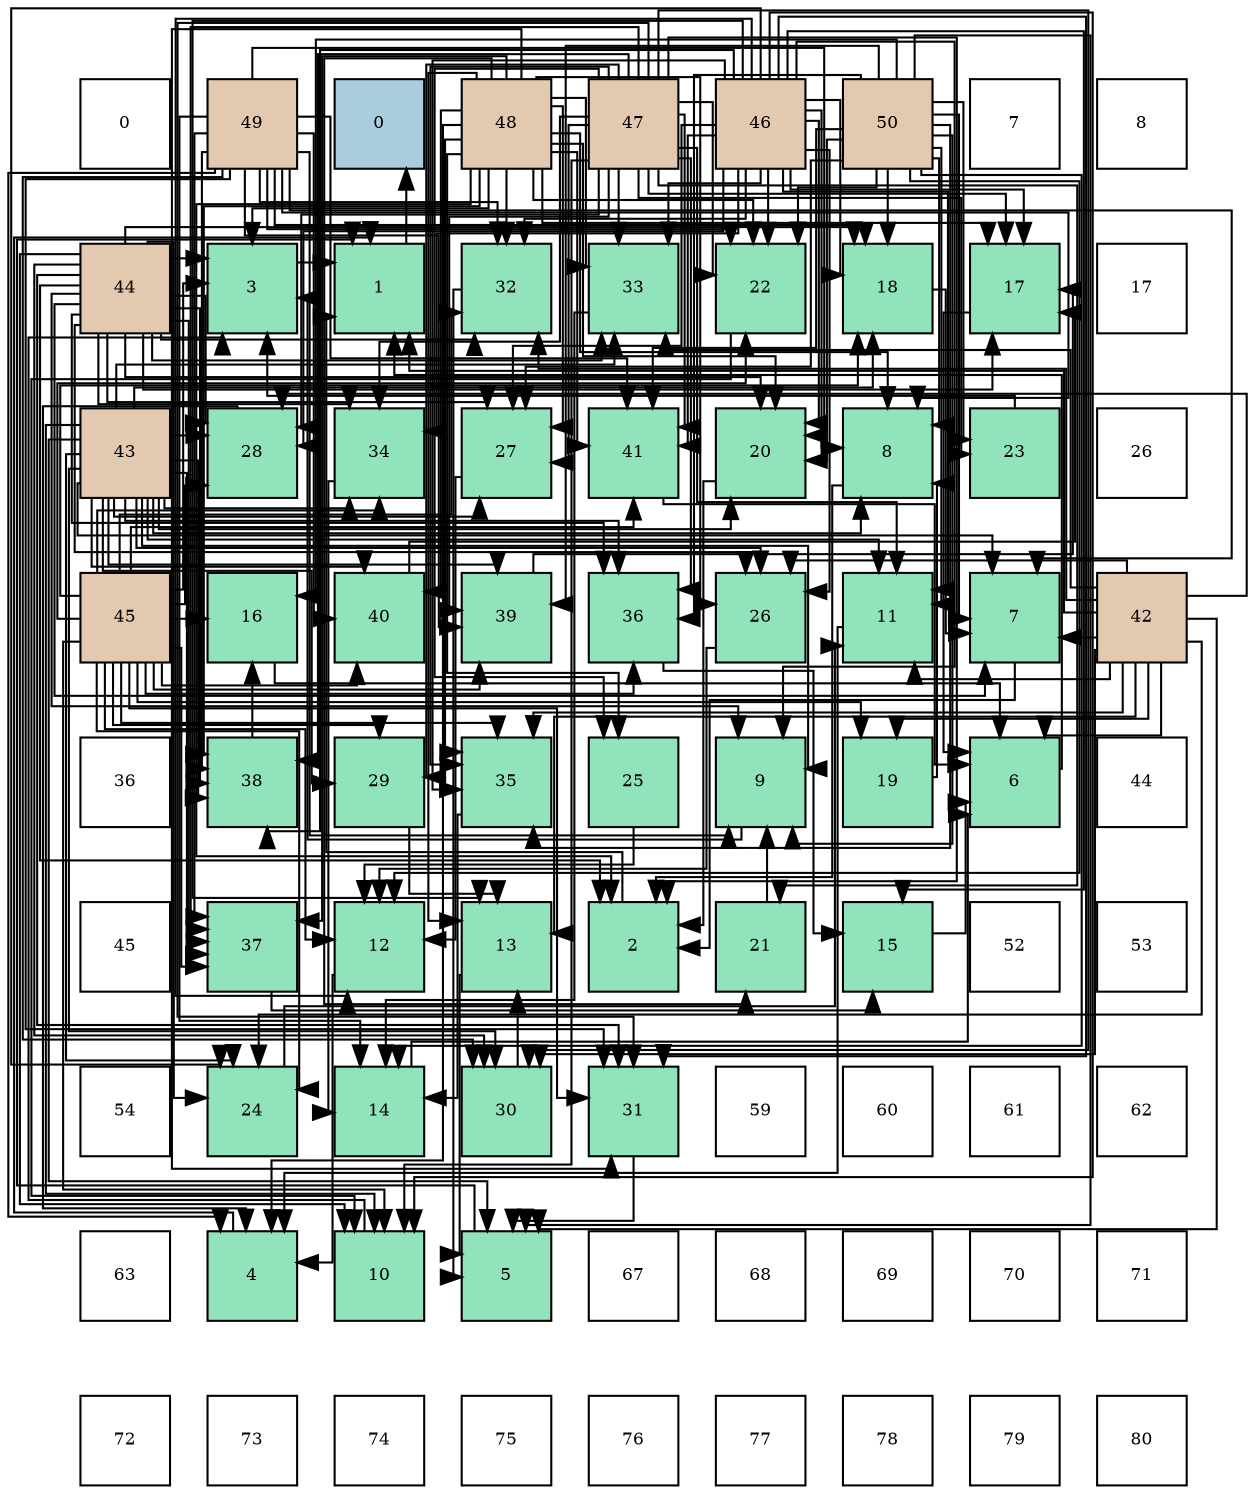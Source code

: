 digraph layout{
 rankdir=TB;
 splines=ortho;
 node [style=filled shape=square fixedsize=true width=0.6];
0[label="0", fontsize=8, fillcolor="#ffffff"];
1[label="49", fontsize=8, fillcolor="#e3c9af"];
2[label="0", fontsize=8, fillcolor="#a9ccde"];
3[label="48", fontsize=8, fillcolor="#e3c9af"];
4[label="47", fontsize=8, fillcolor="#e3c9af"];
5[label="46", fontsize=8, fillcolor="#e3c9af"];
6[label="50", fontsize=8, fillcolor="#e3c9af"];
7[label="7", fontsize=8, fillcolor="#ffffff"];
8[label="8", fontsize=8, fillcolor="#ffffff"];
9[label="44", fontsize=8, fillcolor="#e3c9af"];
10[label="3", fontsize=8, fillcolor="#91e3bb"];
11[label="1", fontsize=8, fillcolor="#91e3bb"];
12[label="32", fontsize=8, fillcolor="#91e3bb"];
13[label="33", fontsize=8, fillcolor="#91e3bb"];
14[label="22", fontsize=8, fillcolor="#91e3bb"];
15[label="18", fontsize=8, fillcolor="#91e3bb"];
16[label="17", fontsize=8, fillcolor="#91e3bb"];
17[label="17", fontsize=8, fillcolor="#ffffff"];
18[label="43", fontsize=8, fillcolor="#e3c9af"];
19[label="28", fontsize=8, fillcolor="#91e3bb"];
20[label="34", fontsize=8, fillcolor="#91e3bb"];
21[label="27", fontsize=8, fillcolor="#91e3bb"];
22[label="41", fontsize=8, fillcolor="#91e3bb"];
23[label="20", fontsize=8, fillcolor="#91e3bb"];
24[label="8", fontsize=8, fillcolor="#91e3bb"];
25[label="23", fontsize=8, fillcolor="#91e3bb"];
26[label="26", fontsize=8, fillcolor="#ffffff"];
27[label="45", fontsize=8, fillcolor="#e3c9af"];
28[label="16", fontsize=8, fillcolor="#91e3bb"];
29[label="40", fontsize=8, fillcolor="#91e3bb"];
30[label="39", fontsize=8, fillcolor="#91e3bb"];
31[label="36", fontsize=8, fillcolor="#91e3bb"];
32[label="26", fontsize=8, fillcolor="#91e3bb"];
33[label="11", fontsize=8, fillcolor="#91e3bb"];
34[label="7", fontsize=8, fillcolor="#91e3bb"];
35[label="42", fontsize=8, fillcolor="#e3c9af"];
36[label="36", fontsize=8, fillcolor="#ffffff"];
37[label="38", fontsize=8, fillcolor="#91e3bb"];
38[label="29", fontsize=8, fillcolor="#91e3bb"];
39[label="35", fontsize=8, fillcolor="#91e3bb"];
40[label="25", fontsize=8, fillcolor="#91e3bb"];
41[label="9", fontsize=8, fillcolor="#91e3bb"];
42[label="19", fontsize=8, fillcolor="#91e3bb"];
43[label="6", fontsize=8, fillcolor="#91e3bb"];
44[label="44", fontsize=8, fillcolor="#ffffff"];
45[label="45", fontsize=8, fillcolor="#ffffff"];
46[label="37", fontsize=8, fillcolor="#91e3bb"];
47[label="12", fontsize=8, fillcolor="#91e3bb"];
48[label="13", fontsize=8, fillcolor="#91e3bb"];
49[label="2", fontsize=8, fillcolor="#91e3bb"];
50[label="21", fontsize=8, fillcolor="#91e3bb"];
51[label="15", fontsize=8, fillcolor="#91e3bb"];
52[label="52", fontsize=8, fillcolor="#ffffff"];
53[label="53", fontsize=8, fillcolor="#ffffff"];
54[label="54", fontsize=8, fillcolor="#ffffff"];
55[label="24", fontsize=8, fillcolor="#91e3bb"];
56[label="14", fontsize=8, fillcolor="#91e3bb"];
57[label="30", fontsize=8, fillcolor="#91e3bb"];
58[label="31", fontsize=8, fillcolor="#91e3bb"];
59[label="59", fontsize=8, fillcolor="#ffffff"];
60[label="60", fontsize=8, fillcolor="#ffffff"];
61[label="61", fontsize=8, fillcolor="#ffffff"];
62[label="62", fontsize=8, fillcolor="#ffffff"];
63[label="63", fontsize=8, fillcolor="#ffffff"];
64[label="4", fontsize=8, fillcolor="#91e3bb"];
65[label="10", fontsize=8, fillcolor="#91e3bb"];
66[label="5", fontsize=8, fillcolor="#91e3bb"];
67[label="67", fontsize=8, fillcolor="#ffffff"];
68[label="68", fontsize=8, fillcolor="#ffffff"];
69[label="69", fontsize=8, fillcolor="#ffffff"];
70[label="70", fontsize=8, fillcolor="#ffffff"];
71[label="71", fontsize=8, fillcolor="#ffffff"];
72[label="72", fontsize=8, fillcolor="#ffffff"];
73[label="73", fontsize=8, fillcolor="#ffffff"];
74[label="74", fontsize=8, fillcolor="#ffffff"];
75[label="75", fontsize=8, fillcolor="#ffffff"];
76[label="76", fontsize=8, fillcolor="#ffffff"];
77[label="77", fontsize=8, fillcolor="#ffffff"];
78[label="78", fontsize=8, fillcolor="#ffffff"];
79[label="79", fontsize=8, fillcolor="#ffffff"];
80[label="80", fontsize=8, fillcolor="#ffffff"];
edge [constraint=false, style=vis];11 -> 2;
49 -> 11;
10 -> 11;
64 -> 11;
66 -> 11;
43 -> 11;
34 -> 49;
24 -> 49;
41 -> 10;
65 -> 10;
33 -> 64;
47 -> 64;
48 -> 66;
56 -> 43;
51 -> 43;
28 -> 43;
16 -> 43;
15 -> 34;
42 -> 24;
23 -> 49;
50 -> 41;
14 -> 65;
25 -> 10;
55 -> 33;
40 -> 47;
32 -> 47;
21 -> 47;
19 -> 64;
38 -> 48;
57 -> 48;
58 -> 66;
12 -> 66;
13 -> 56;
20 -> 56;
39 -> 56;
31 -> 51;
46 -> 51;
37 -> 28;
30 -> 16;
29 -> 16;
22 -> 43;
35 -> 11;
35 -> 66;
35 -> 43;
35 -> 34;
35 -> 33;
35 -> 48;
35 -> 42;
35 -> 55;
35 -> 32;
35 -> 19;
35 -> 57;
35 -> 12;
35 -> 13;
35 -> 39;
18 -> 66;
18 -> 34;
18 -> 24;
18 -> 41;
18 -> 65;
18 -> 33;
18 -> 15;
18 -> 23;
18 -> 55;
18 -> 32;
18 -> 21;
18 -> 19;
18 -> 38;
18 -> 57;
18 -> 13;
18 -> 20;
18 -> 31;
18 -> 46;
18 -> 37;
18 -> 30;
18 -> 29;
9 -> 49;
9 -> 10;
9 -> 34;
9 -> 41;
9 -> 65;
9 -> 16;
9 -> 15;
9 -> 23;
9 -> 55;
9 -> 32;
9 -> 21;
9 -> 19;
9 -> 57;
9 -> 58;
9 -> 12;
9 -> 13;
9 -> 20;
9 -> 31;
9 -> 46;
9 -> 37;
27 -> 10;
27 -> 65;
27 -> 47;
27 -> 28;
27 -> 15;
27 -> 42;
27 -> 14;
27 -> 55;
27 -> 19;
27 -> 38;
27 -> 58;
27 -> 12;
27 -> 20;
27 -> 39;
27 -> 31;
27 -> 46;
27 -> 30;
27 -> 29;
27 -> 22;
5 -> 24;
5 -> 41;
5 -> 65;
5 -> 33;
5 -> 47;
5 -> 48;
5 -> 51;
5 -> 16;
5 -> 15;
5 -> 23;
5 -> 14;
5 -> 55;
5 -> 32;
5 -> 21;
5 -> 19;
5 -> 58;
5 -> 12;
5 -> 13;
5 -> 20;
5 -> 39;
5 -> 37;
5 -> 22;
4 -> 49;
4 -> 65;
4 -> 33;
4 -> 16;
4 -> 50;
4 -> 14;
4 -> 25;
4 -> 40;
4 -> 21;
4 -> 19;
4 -> 38;
4 -> 57;
4 -> 58;
4 -> 13;
4 -> 20;
4 -> 39;
4 -> 31;
4 -> 46;
4 -> 37;
4 -> 30;
4 -> 22;
3 -> 49;
3 -> 10;
3 -> 64;
3 -> 24;
3 -> 48;
3 -> 16;
3 -> 23;
3 -> 50;
3 -> 14;
3 -> 40;
3 -> 32;
3 -> 21;
3 -> 58;
3 -> 12;
3 -> 13;
3 -> 39;
3 -> 46;
3 -> 37;
3 -> 29;
3 -> 22;
1 -> 64;
1 -> 34;
1 -> 24;
1 -> 41;
1 -> 56;
1 -> 15;
1 -> 23;
1 -> 14;
1 -> 57;
1 -> 58;
1 -> 12;
1 -> 46;
1 -> 37;
1 -> 30;
1 -> 29;
1 -> 22;
6 -> 66;
6 -> 34;
6 -> 24;
6 -> 41;
6 -> 33;
6 -> 47;
6 -> 56;
6 -> 28;
6 -> 15;
6 -> 23;
6 -> 14;
6 -> 25;
6 -> 21;
6 -> 39;
6 -> 31;
6 -> 30;
6 -> 22;
edge [constraint=true, style=invis];
0 -> 9 -> 18 -> 27 -> 36 -> 45 -> 54 -> 63 -> 72;
1 -> 10 -> 19 -> 28 -> 37 -> 46 -> 55 -> 64 -> 73;
2 -> 11 -> 20 -> 29 -> 38 -> 47 -> 56 -> 65 -> 74;
3 -> 12 -> 21 -> 30 -> 39 -> 48 -> 57 -> 66 -> 75;
4 -> 13 -> 22 -> 31 -> 40 -> 49 -> 58 -> 67 -> 76;
5 -> 14 -> 23 -> 32 -> 41 -> 50 -> 59 -> 68 -> 77;
6 -> 15 -> 24 -> 33 -> 42 -> 51 -> 60 -> 69 -> 78;
7 -> 16 -> 25 -> 34 -> 43 -> 52 -> 61 -> 70 -> 79;
8 -> 17 -> 26 -> 35 -> 44 -> 53 -> 62 -> 71 -> 80;
rank = same {0 -> 1 -> 2 -> 3 -> 4 -> 5 -> 6 -> 7 -> 8};
rank = same {9 -> 10 -> 11 -> 12 -> 13 -> 14 -> 15 -> 16 -> 17};
rank = same {18 -> 19 -> 20 -> 21 -> 22 -> 23 -> 24 -> 25 -> 26};
rank = same {27 -> 28 -> 29 -> 30 -> 31 -> 32 -> 33 -> 34 -> 35};
rank = same {36 -> 37 -> 38 -> 39 -> 40 -> 41 -> 42 -> 43 -> 44};
rank = same {45 -> 46 -> 47 -> 48 -> 49 -> 50 -> 51 -> 52 -> 53};
rank = same {54 -> 55 -> 56 -> 57 -> 58 -> 59 -> 60 -> 61 -> 62};
rank = same {63 -> 64 -> 65 -> 66 -> 67 -> 68 -> 69 -> 70 -> 71};
rank = same {72 -> 73 -> 74 -> 75 -> 76 -> 77 -> 78 -> 79 -> 80};
}